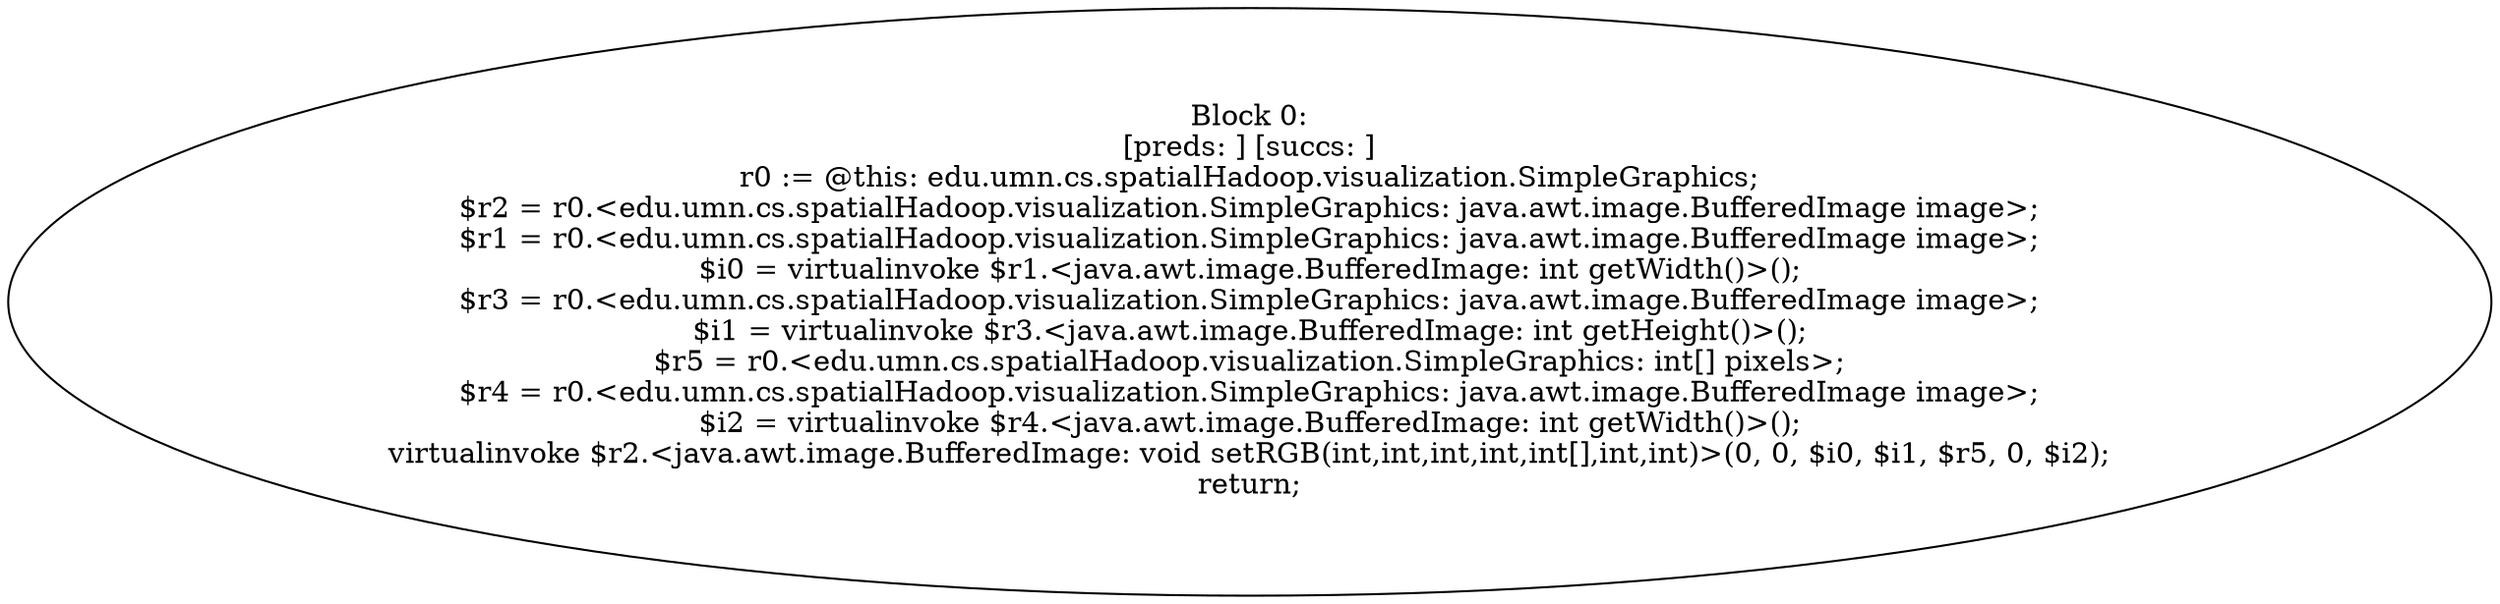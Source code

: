 digraph "unitGraph" {
    "Block 0:
[preds: ] [succs: ]
r0 := @this: edu.umn.cs.spatialHadoop.visualization.SimpleGraphics;
$r2 = r0.<edu.umn.cs.spatialHadoop.visualization.SimpleGraphics: java.awt.image.BufferedImage image>;
$r1 = r0.<edu.umn.cs.spatialHadoop.visualization.SimpleGraphics: java.awt.image.BufferedImage image>;
$i0 = virtualinvoke $r1.<java.awt.image.BufferedImage: int getWidth()>();
$r3 = r0.<edu.umn.cs.spatialHadoop.visualization.SimpleGraphics: java.awt.image.BufferedImage image>;
$i1 = virtualinvoke $r3.<java.awt.image.BufferedImage: int getHeight()>();
$r5 = r0.<edu.umn.cs.spatialHadoop.visualization.SimpleGraphics: int[] pixels>;
$r4 = r0.<edu.umn.cs.spatialHadoop.visualization.SimpleGraphics: java.awt.image.BufferedImage image>;
$i2 = virtualinvoke $r4.<java.awt.image.BufferedImage: int getWidth()>();
virtualinvoke $r2.<java.awt.image.BufferedImage: void setRGB(int,int,int,int,int[],int,int)>(0, 0, $i0, $i1, $r5, 0, $i2);
return;
"
}
